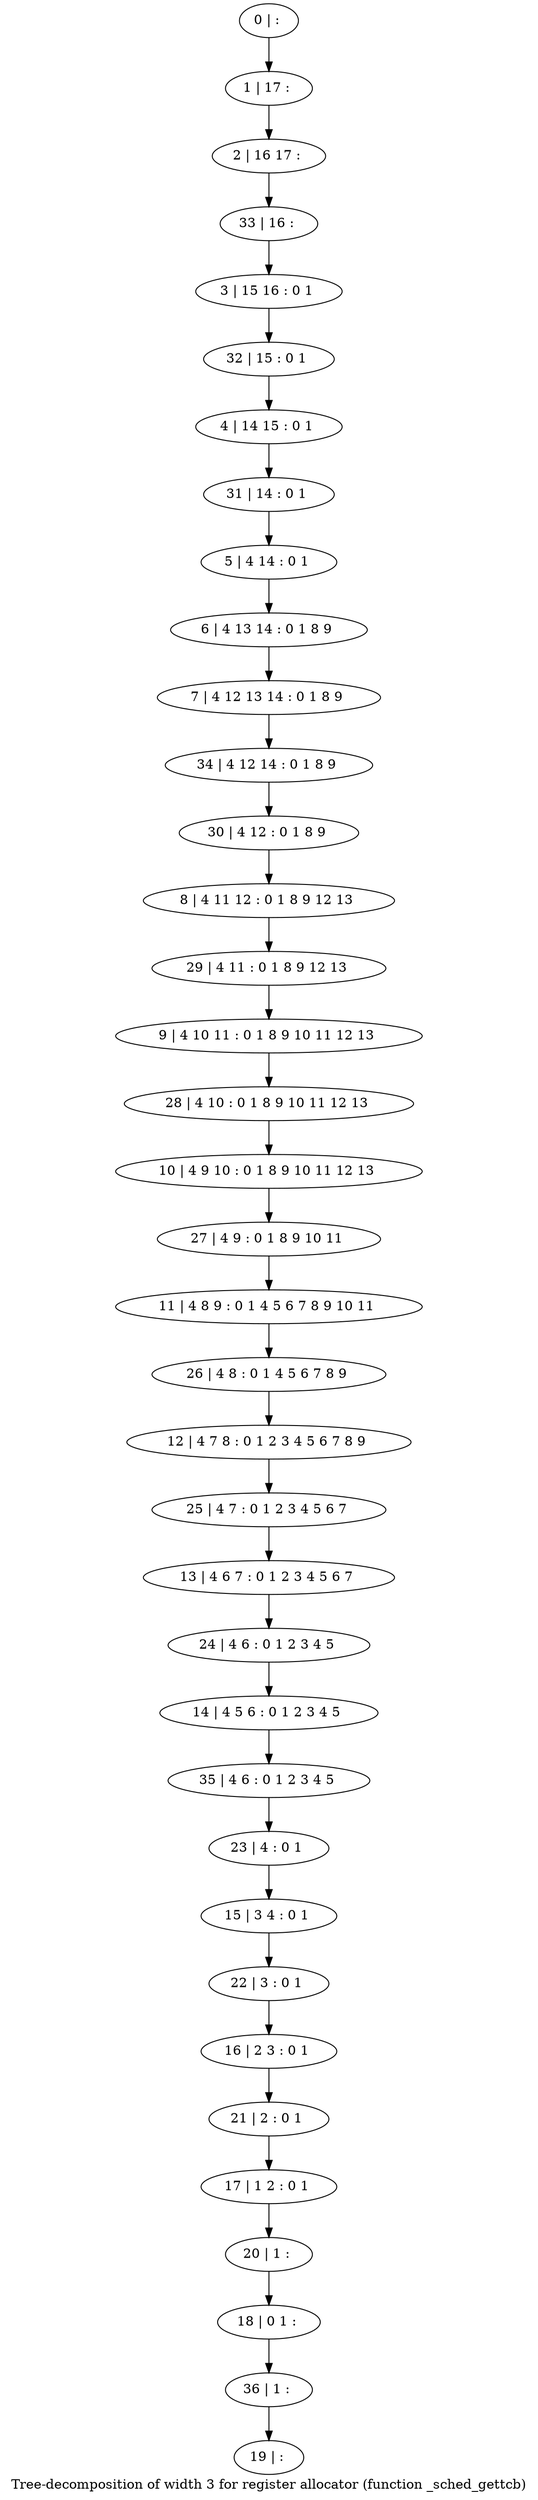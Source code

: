 digraph G {
graph [label="Tree-decomposition of width 3 for register allocator (function _sched_gettcb)"]
0[label="0 | : "];
1[label="1 | 17 : "];
2[label="2 | 16 17 : "];
3[label="3 | 15 16 : 0 1 "];
4[label="4 | 14 15 : 0 1 "];
5[label="5 | 4 14 : 0 1 "];
6[label="6 | 4 13 14 : 0 1 8 9 "];
7[label="7 | 4 12 13 14 : 0 1 8 9 "];
8[label="8 | 4 11 12 : 0 1 8 9 12 13 "];
9[label="9 | 4 10 11 : 0 1 8 9 10 11 12 13 "];
10[label="10 | 4 9 10 : 0 1 8 9 10 11 12 13 "];
11[label="11 | 4 8 9 : 0 1 4 5 6 7 8 9 10 11 "];
12[label="12 | 4 7 8 : 0 1 2 3 4 5 6 7 8 9 "];
13[label="13 | 4 6 7 : 0 1 2 3 4 5 6 7 "];
14[label="14 | 4 5 6 : 0 1 2 3 4 5 "];
15[label="15 | 3 4 : 0 1 "];
16[label="16 | 2 3 : 0 1 "];
17[label="17 | 1 2 : 0 1 "];
18[label="18 | 0 1 : "];
19[label="19 | : "];
20[label="20 | 1 : "];
21[label="21 | 2 : 0 1 "];
22[label="22 | 3 : 0 1 "];
23[label="23 | 4 : 0 1 "];
24[label="24 | 4 6 : 0 1 2 3 4 5 "];
25[label="25 | 4 7 : 0 1 2 3 4 5 6 7 "];
26[label="26 | 4 8 : 0 1 4 5 6 7 8 9 "];
27[label="27 | 4 9 : 0 1 8 9 10 11 "];
28[label="28 | 4 10 : 0 1 8 9 10 11 12 13 "];
29[label="29 | 4 11 : 0 1 8 9 12 13 "];
30[label="30 | 4 12 : 0 1 8 9 "];
31[label="31 | 14 : 0 1 "];
32[label="32 | 15 : 0 1 "];
33[label="33 | 16 : "];
34[label="34 | 4 12 14 : 0 1 8 9 "];
35[label="35 | 4 6 : 0 1 2 3 4 5 "];
36[label="36 | 1 : "];
0->1 ;
1->2 ;
5->6 ;
6->7 ;
20->18 ;
17->20 ;
21->17 ;
16->21 ;
22->16 ;
15->22 ;
23->15 ;
24->14 ;
13->24 ;
25->13 ;
12->25 ;
26->12 ;
11->26 ;
27->11 ;
10->27 ;
28->10 ;
9->28 ;
29->9 ;
8->29 ;
30->8 ;
31->5 ;
4->31 ;
32->4 ;
3->32 ;
33->3 ;
2->33 ;
34->30 ;
7->34 ;
35->23 ;
14->35 ;
36->19 ;
18->36 ;
}
